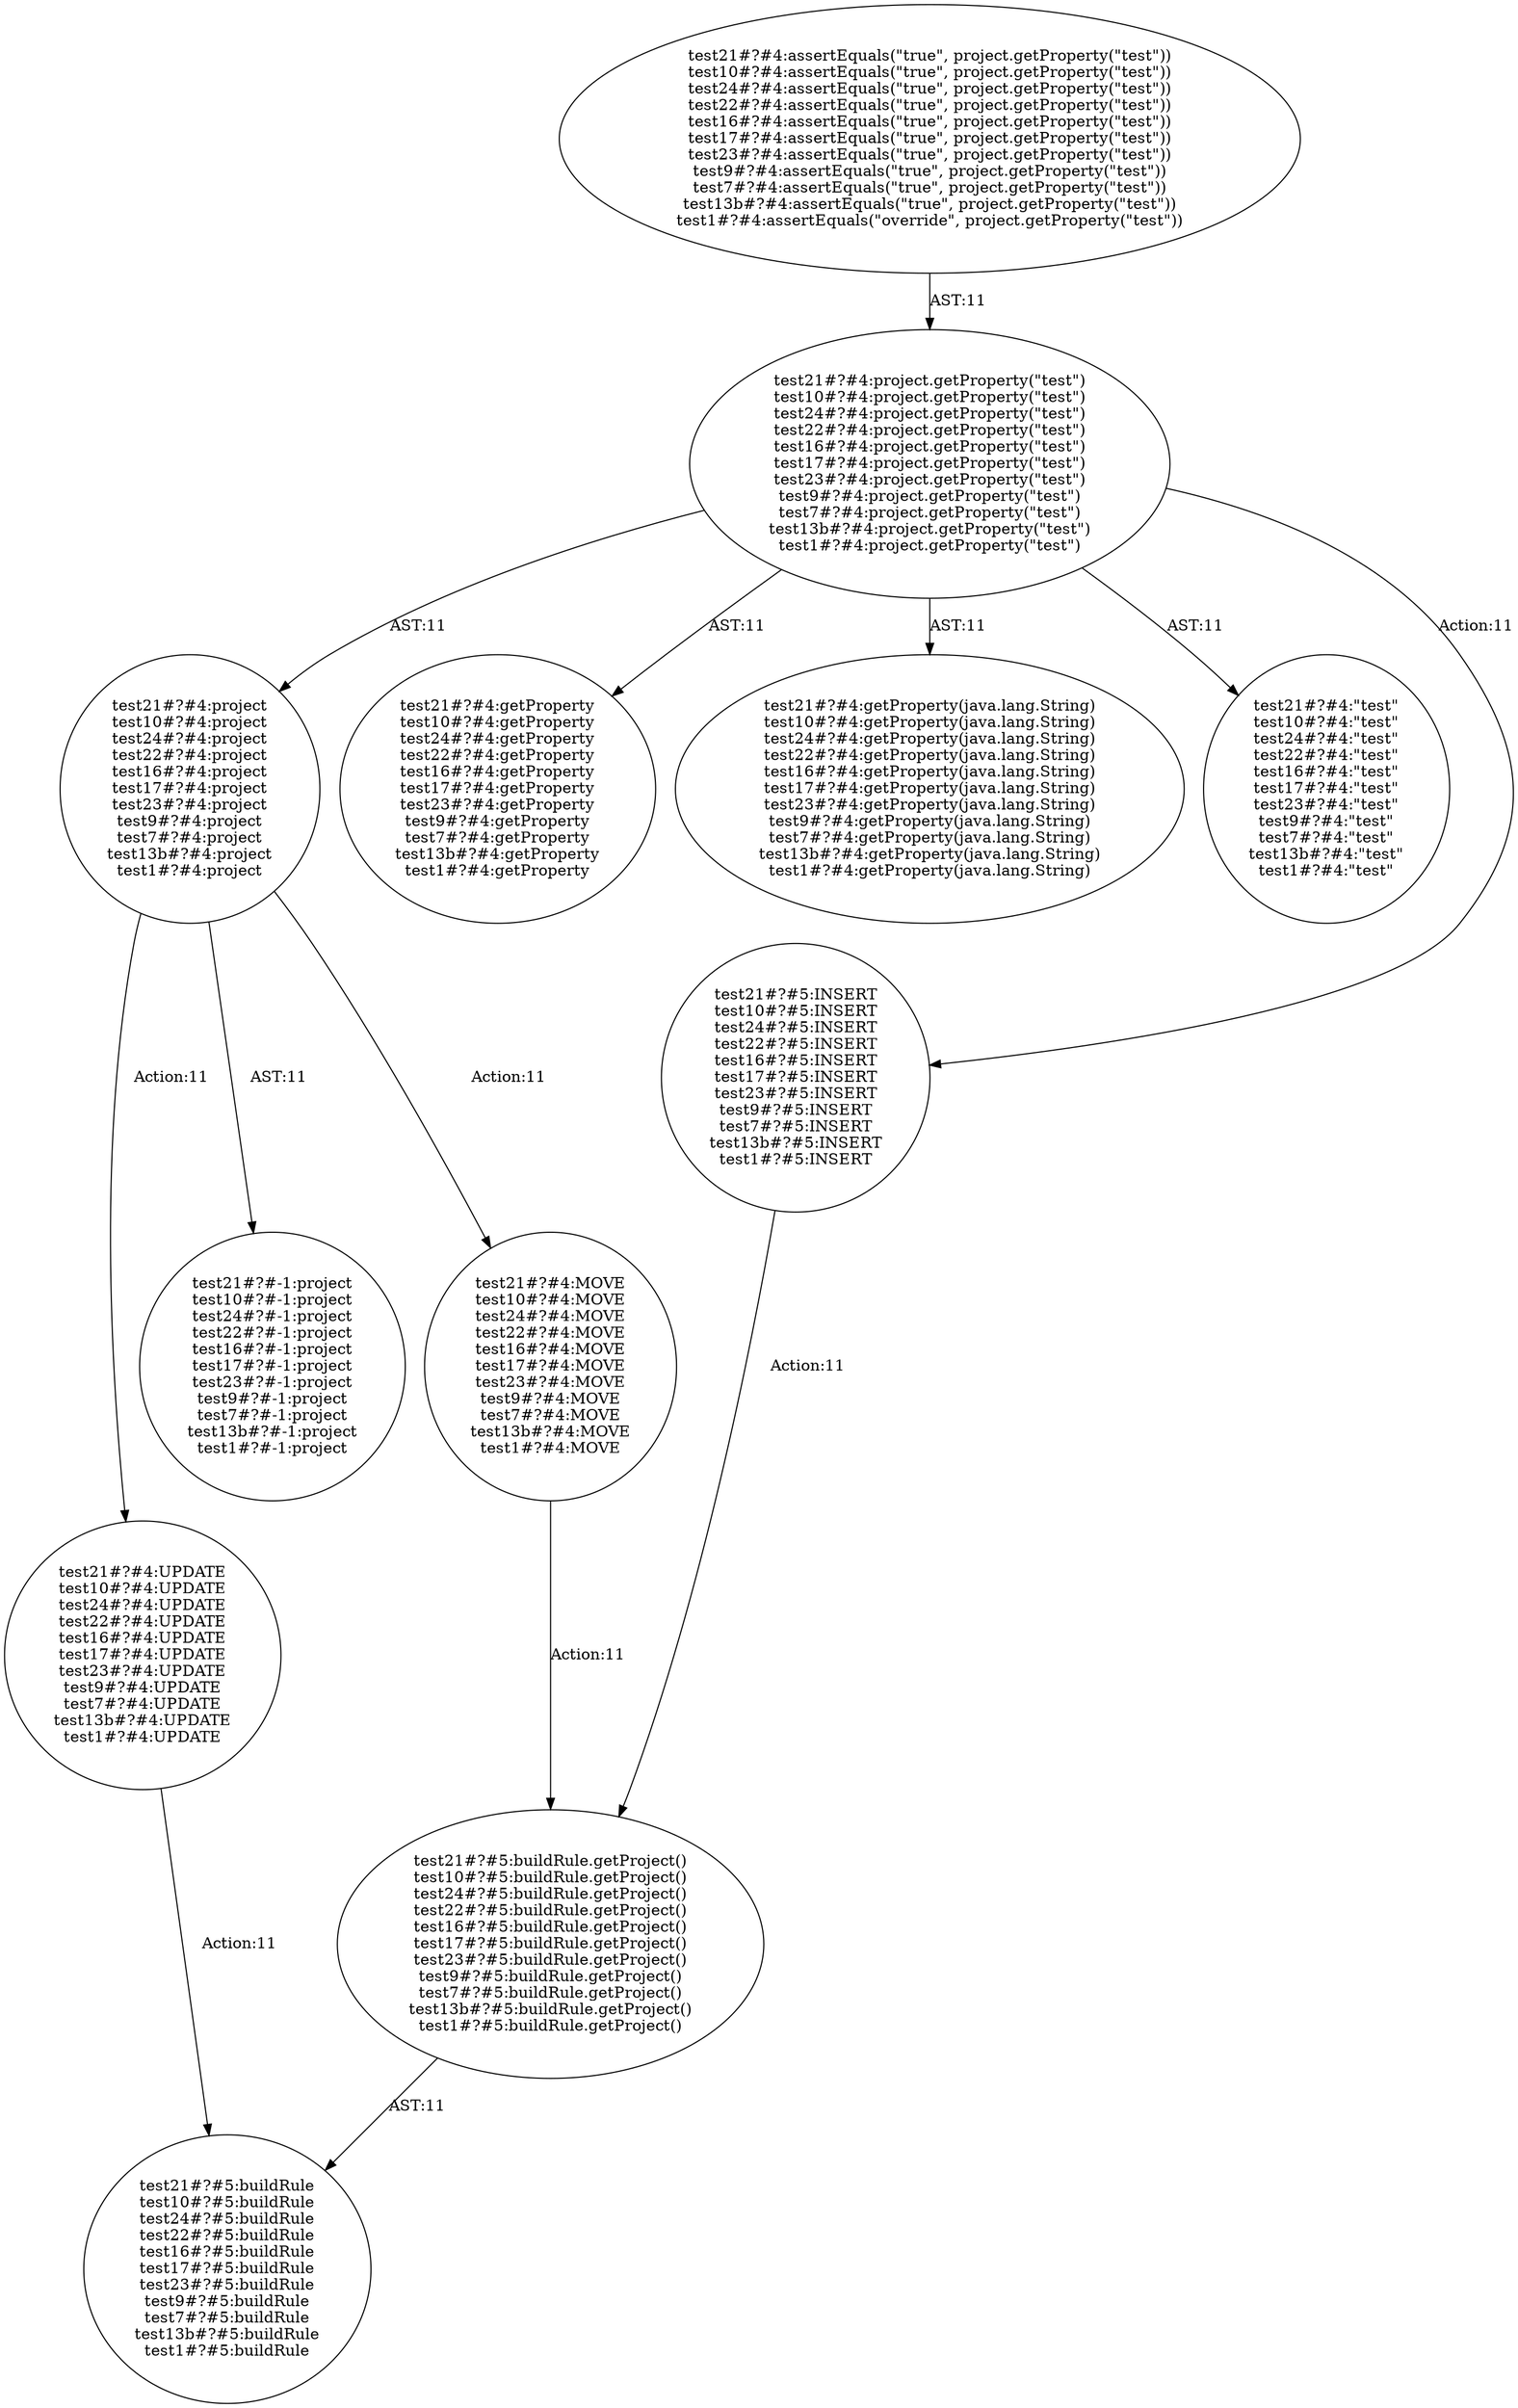 digraph "Pattern" {
0 [label="test21#?#4:UPDATE
test10#?#4:UPDATE
test24#?#4:UPDATE
test22#?#4:UPDATE
test16#?#4:UPDATE
test17#?#4:UPDATE
test23#?#4:UPDATE
test9#?#4:UPDATE
test7#?#4:UPDATE
test13b#?#4:UPDATE
test1#?#4:UPDATE" shape=ellipse]
1 [label="test21#?#4:project
test10#?#4:project
test24#?#4:project
test22#?#4:project
test16#?#4:project
test17#?#4:project
test23#?#4:project
test9#?#4:project
test7#?#4:project
test13b#?#4:project
test1#?#4:project" shape=ellipse]
2 [label="test21#?#4:project.getProperty(\"test\")
test10#?#4:project.getProperty(\"test\")
test24#?#4:project.getProperty(\"test\")
test22#?#4:project.getProperty(\"test\")
test16#?#4:project.getProperty(\"test\")
test17#?#4:project.getProperty(\"test\")
test23#?#4:project.getProperty(\"test\")
test9#?#4:project.getProperty(\"test\")
test7#?#4:project.getProperty(\"test\")
test13b#?#4:project.getProperty(\"test\")
test1#?#4:project.getProperty(\"test\")" shape=ellipse]
3 [label="test21#?#4:assertEquals(\"true\", project.getProperty(\"test\"))
test10#?#4:assertEquals(\"true\", project.getProperty(\"test\"))
test24#?#4:assertEquals(\"true\", project.getProperty(\"test\"))
test22#?#4:assertEquals(\"true\", project.getProperty(\"test\"))
test16#?#4:assertEquals(\"true\", project.getProperty(\"test\"))
test17#?#4:assertEquals(\"true\", project.getProperty(\"test\"))
test23#?#4:assertEquals(\"true\", project.getProperty(\"test\"))
test9#?#4:assertEquals(\"true\", project.getProperty(\"test\"))
test7#?#4:assertEquals(\"true\", project.getProperty(\"test\"))
test13b#?#4:assertEquals(\"true\", project.getProperty(\"test\"))
test1#?#4:assertEquals(\"override\", project.getProperty(\"test\"))" shape=ellipse]
4 [label="test21#?#4:getProperty
test10#?#4:getProperty
test24#?#4:getProperty
test22#?#4:getProperty
test16#?#4:getProperty
test17#?#4:getProperty
test23#?#4:getProperty
test9#?#4:getProperty
test7#?#4:getProperty
test13b#?#4:getProperty
test1#?#4:getProperty" shape=ellipse]
5 [label="test21#?#4:getProperty(java.lang.String)
test10#?#4:getProperty(java.lang.String)
test24#?#4:getProperty(java.lang.String)
test22#?#4:getProperty(java.lang.String)
test16#?#4:getProperty(java.lang.String)
test17#?#4:getProperty(java.lang.String)
test23#?#4:getProperty(java.lang.String)
test9#?#4:getProperty(java.lang.String)
test7#?#4:getProperty(java.lang.String)
test13b#?#4:getProperty(java.lang.String)
test1#?#4:getProperty(java.lang.String)" shape=ellipse]
6 [label="test21#?#4:\"test\"
test10#?#4:\"test\"
test24#?#4:\"test\"
test22#?#4:\"test\"
test16#?#4:\"test\"
test17#?#4:\"test\"
test23#?#4:\"test\"
test9#?#4:\"test\"
test7#?#4:\"test\"
test13b#?#4:\"test\"
test1#?#4:\"test\"" shape=ellipse]
7 [label="test21#?#5:INSERT
test10#?#5:INSERT
test24#?#5:INSERT
test22#?#5:INSERT
test16#?#5:INSERT
test17#?#5:INSERT
test23#?#5:INSERT
test9#?#5:INSERT
test7#?#5:INSERT
test13b#?#5:INSERT
test1#?#5:INSERT" shape=ellipse]
8 [label="test21#?#-1:project
test10#?#-1:project
test24#?#-1:project
test22#?#-1:project
test16#?#-1:project
test17#?#-1:project
test23#?#-1:project
test9#?#-1:project
test7#?#-1:project
test13b#?#-1:project
test1#?#-1:project" shape=ellipse]
9 [label="test21#?#4:MOVE
test10#?#4:MOVE
test24#?#4:MOVE
test22#?#4:MOVE
test16#?#4:MOVE
test17#?#4:MOVE
test23#?#4:MOVE
test9#?#4:MOVE
test7#?#4:MOVE
test13b#?#4:MOVE
test1#?#4:MOVE" shape=ellipse]
10 [label="test21#?#5:buildRule.getProject()
test10#?#5:buildRule.getProject()
test24#?#5:buildRule.getProject()
test22#?#5:buildRule.getProject()
test16#?#5:buildRule.getProject()
test17#?#5:buildRule.getProject()
test23#?#5:buildRule.getProject()
test9#?#5:buildRule.getProject()
test7#?#5:buildRule.getProject()
test13b#?#5:buildRule.getProject()
test1#?#5:buildRule.getProject()" shape=ellipse]
11 [label="test21#?#5:buildRule
test10#?#5:buildRule
test24#?#5:buildRule
test22#?#5:buildRule
test16#?#5:buildRule
test17#?#5:buildRule
test23#?#5:buildRule
test9#?#5:buildRule
test7#?#5:buildRule
test13b#?#5:buildRule
test1#?#5:buildRule" shape=ellipse]
0 -> 11 [label="Action:11"];
1 -> 0 [label="Action:11"];
1 -> 8 [label="AST:11"];
1 -> 9 [label="Action:11"];
2 -> 1 [label="AST:11"];
2 -> 4 [label="AST:11"];
2 -> 5 [label="AST:11"];
2 -> 6 [label="AST:11"];
2 -> 7 [label="Action:11"];
3 -> 2 [label="AST:11"];
7 -> 10 [label="Action:11"];
9 -> 10 [label="Action:11"];
10 -> 11 [label="AST:11"];
}